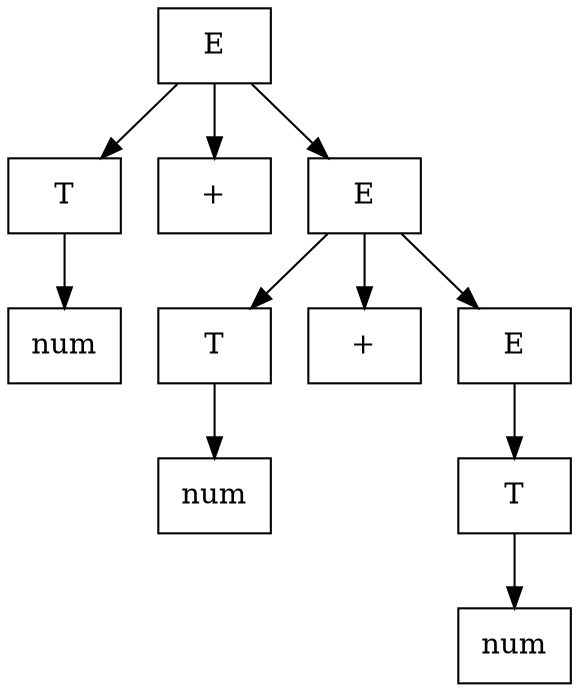 digraph tree {
0 [label="E",shape=box];0->1;
1 [label="T",shape=box];1->2;
2 [label="num",shape=box];0->3;
3 [label="+",shape=box];0->4;
4 [label="E",shape=box];4->5;
5 [label="T",shape=box];5->6;
6 [label="num",shape=box];4->7;
7 [label="+",shape=box];4->8;
8 [label="E",shape=box];8->9;
9 [label="T",shape=box];9->10;
10 [label="num",shape=box];}